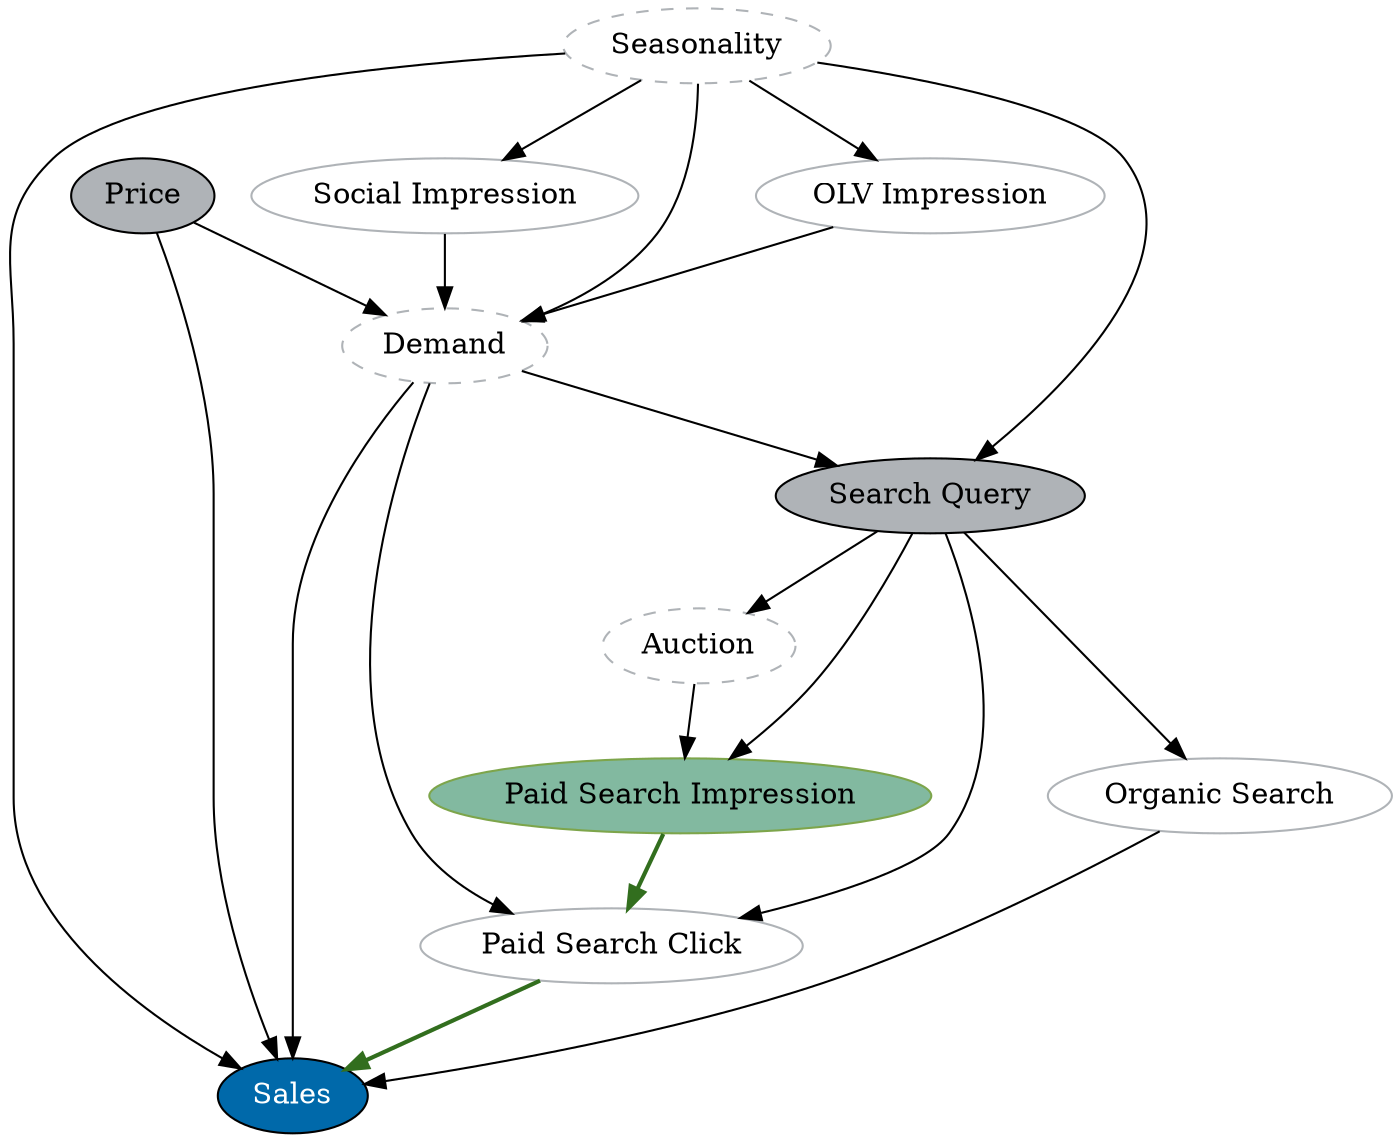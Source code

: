 digraph "Paid Media on Sales" {
  splines=spline;
  overlap=false;
  start=1;
  //Exposure
  "Paid Search Impression" [color="#7DA54B" fillcolor="#82B9A0" style=filled];
  //Outcome
  Sales [fillcolor="#0069AA" fontcolor=white style=filled];
  //Adjusted
  Price, "Search Query" [fillcolor="#AFB3B7" style=filled]
  //Un-Observed
  "OLV Impression", "Social Impression" [color="#AFB3B7"]; 
  "Paid Search Click", "Organic Search" [color="#AFB3B7"];
  //Un-Observable
  Seasonality, Demand, Auction [color="#AFB3B7" style=dashed];
  Seasonality -> "OLV Impression";
  "OLV Impression" -> Demand;
  Seasonality -> Demand;
  Seasonality -> "Social Impression";
  "Social Impression" -> Demand;
  "Search Query" -> Auction;
  "Search Query" -> "Paid Search Impression";
  Auction -> "Paid Search Impression";
  Demand -> "Search Query";
  Seasonality -> "Search Query";
  "Paid Search Impression" -> "Paid Search Click" [color="#326E1E" style=bold];
  Demand -> "Paid Search Click";
  "Search Query" -> "Paid Search Click";
  "Search Query" -> "Organic Search";
  "Organic Search" -> Sales;
  Demand -> Sales;
  "Paid Search Click" -> Sales [color="#326E1E" style=bold];
  Price -> Demand;
  Price -> Sales;
  Seasonality -> Sales;
}